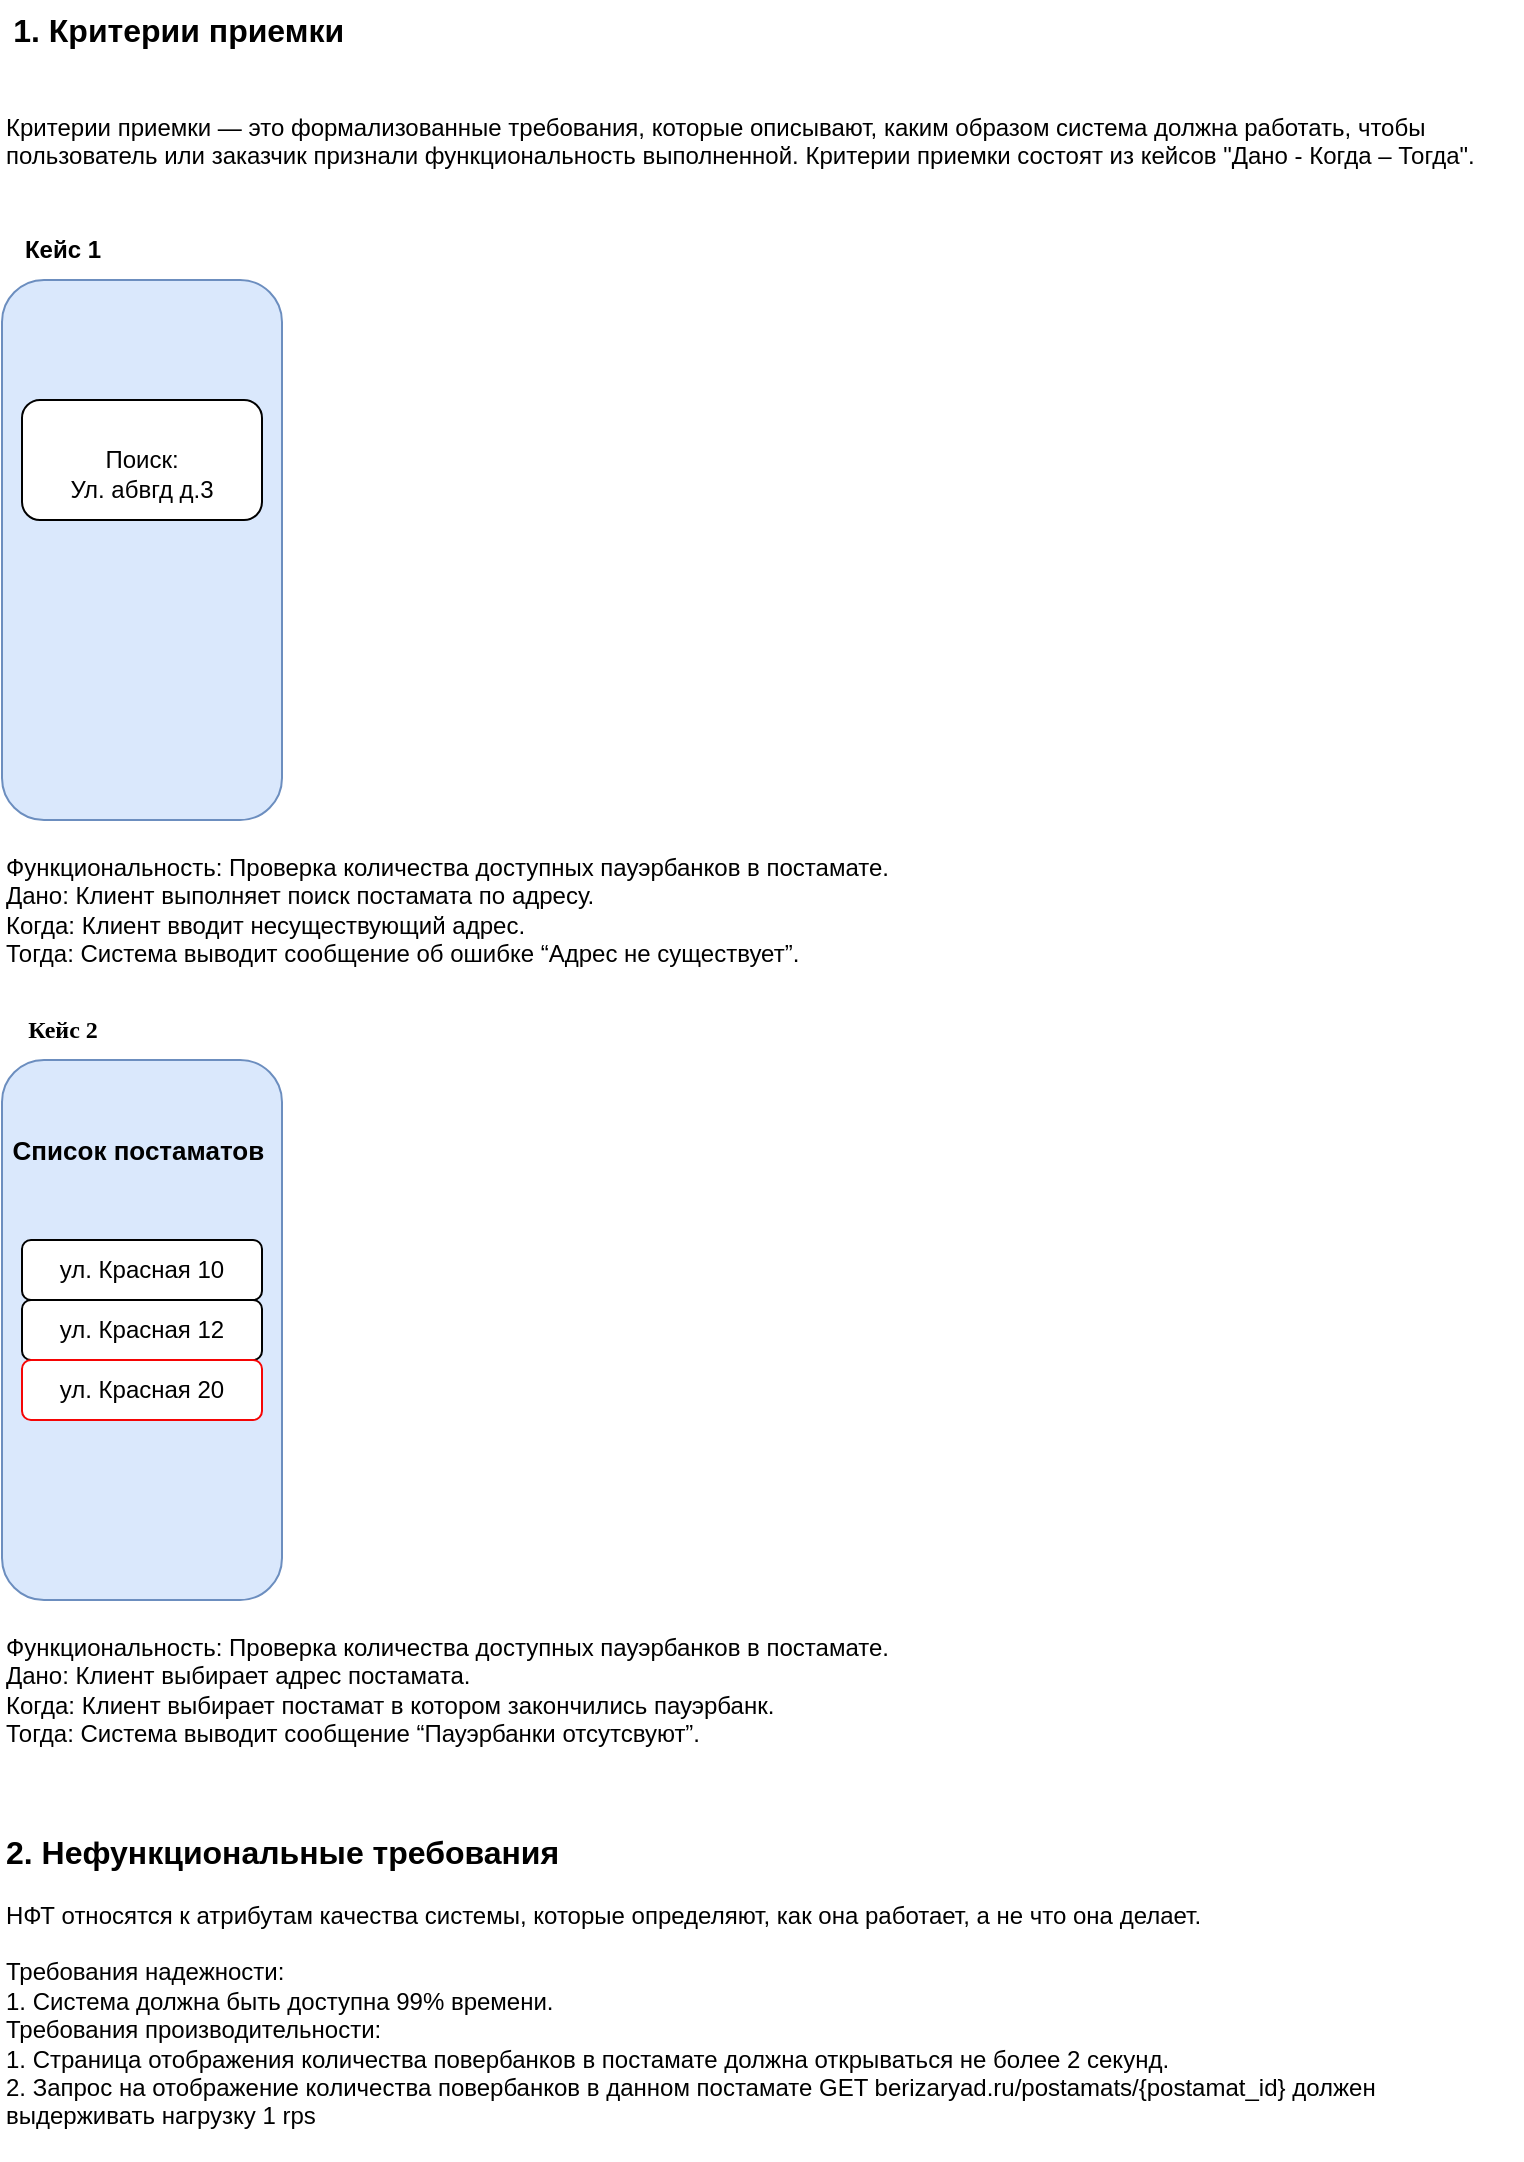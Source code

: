 <mxfile version="25.0.3">
  <diagram name="Страница — 1" id="CnUjonwvj1Fddb1JqmKu">
    <mxGraphModel dx="1000" dy="627" grid="1" gridSize="10" guides="1" tooltips="1" connect="1" arrows="1" fold="1" page="1" pageScale="1" pageWidth="827" pageHeight="1169" math="0" shadow="0">
      <root>
        <mxCell id="0" />
        <mxCell id="1" parent="0" />
        <mxCell id="7xu6sBb8FCcr7IUXMrXs-6" value="" style="rounded=1;whiteSpace=wrap;html=1;fillColor=#dae8fc;strokeColor=#6c8ebf;" vertex="1" parent="1">
          <mxGeometry x="40" y="150" width="140" height="270" as="geometry" />
        </mxCell>
        <mxCell id="7xu6sBb8FCcr7IUXMrXs-11" value="" style="rounded=1;whiteSpace=wrap;html=1;" vertex="1" parent="1">
          <mxGeometry x="50" y="210" width="120" height="60" as="geometry" />
        </mxCell>
        <mxCell id="7xu6sBb8FCcr7IUXMrXs-1" value="&lt;font style=&quot;font-size: 16px;&quot;&gt;&lt;b style=&quot;&quot;&gt;1. Критерии приемки&lt;/b&gt;&lt;/font&gt;&amp;nbsp;" style="text;html=1;align=center;verticalAlign=middle;whiteSpace=wrap;rounded=0;" vertex="1" parent="1">
          <mxGeometry x="40" y="10" width="180" height="30" as="geometry" />
        </mxCell>
        <mxCell id="7xu6sBb8FCcr7IUXMrXs-2" value="&lt;b&gt;Кейс 1&lt;/b&gt;" style="text;html=1;align=center;verticalAlign=middle;resizable=0;points=[];autosize=1;strokeColor=none;fillColor=none;" vertex="1" parent="1">
          <mxGeometry x="40" y="120" width="60" height="30" as="geometry" />
        </mxCell>
        <mxCell id="7xu6sBb8FCcr7IUXMrXs-8" value="" style="rounded=1;whiteSpace=wrap;html=1;fillColor=#dae8fc;strokeColor=#6c8ebf;" vertex="1" parent="1">
          <mxGeometry x="40" y="540" width="140" height="270" as="geometry" />
        </mxCell>
        <mxCell id="7xu6sBb8FCcr7IUXMrXs-10" value="&lt;div&gt;&lt;br&gt;&lt;/div&gt;Поиск:&lt;br&gt;Ул. абвгд д.3" style="text;html=1;align=center;verticalAlign=middle;whiteSpace=wrap;rounded=0;" vertex="1" parent="1">
          <mxGeometry x="70" y="225" width="80" height="30" as="geometry" />
        </mxCell>
        <mxCell id="7xu6sBb8FCcr7IUXMrXs-13" value="Функциональность: Проверка количества доступных пауэрбанков в постамате.&amp;nbsp;&lt;br&gt;Дано: Клиент выполняет поиск постамата по адресу. &lt;br&gt;Когда: Клиент вводит несуществующий адрес.&lt;br&gt;Тогда: Система выводит сообщение об ошибке “Адрес не существует”." style="text;whiteSpace=wrap;html=1;" vertex="1" parent="1">
          <mxGeometry x="40" y="430" width="450" height="80" as="geometry" />
        </mxCell>
        <mxCell id="7xu6sBb8FCcr7IUXMrXs-15" value="&lt;b&gt;&lt;font face=&quot;Comic Sans MS&quot;&gt;Кейс 2&lt;/font&gt;&lt;/b&gt;" style="text;html=1;align=center;verticalAlign=middle;resizable=0;points=[];autosize=1;strokeColor=none;fillColor=none;" vertex="1" parent="1">
          <mxGeometry x="40" y="510" width="60" height="30" as="geometry" />
        </mxCell>
        <mxCell id="7xu6sBb8FCcr7IUXMrXs-16" value="ул. Красная 10" style="rounded=1;whiteSpace=wrap;html=1;" vertex="1" parent="1">
          <mxGeometry x="50" y="630" width="120" height="30" as="geometry" />
        </mxCell>
        <mxCell id="7xu6sBb8FCcr7IUXMrXs-17" value="ул. Красная 12" style="rounded=1;whiteSpace=wrap;html=1;" vertex="1" parent="1">
          <mxGeometry x="50" y="660" width="120" height="30" as="geometry" />
        </mxCell>
        <mxCell id="7xu6sBb8FCcr7IUXMrXs-18" value="ул. Красная 20" style="rounded=1;whiteSpace=wrap;html=1;strokeColor=#f50505;" vertex="1" parent="1">
          <mxGeometry x="50" y="690" width="120" height="30" as="geometry" />
        </mxCell>
        <mxCell id="7xu6sBb8FCcr7IUXMrXs-19" value="&lt;font style=&quot;font-size: 13px;&quot;&gt;&lt;b&gt;Список постаматов&amp;nbsp;&lt;/b&gt;&lt;/font&gt;" style="text;html=1;align=center;verticalAlign=middle;whiteSpace=wrap;rounded=0;" vertex="1" parent="1">
          <mxGeometry x="40" y="570" width="140" height="30" as="geometry" />
        </mxCell>
        <mxCell id="7xu6sBb8FCcr7IUXMrXs-20" value="Функциональность: Проверка количества доступных пауэрбанков в постамате.&amp;nbsp;&lt;br&gt;Дано: Клиент выбирает адрес постамата.&lt;br&gt;Когда: Клиент выбирает постамат в котором закончились пауэрбанк.&lt;br&gt;Тогда: Система выводит сообщение “Пауэрбанки отсутсвуют”." style="text;whiteSpace=wrap;html=1;" vertex="1" parent="1">
          <mxGeometry x="40" y="820" width="450" height="80" as="geometry" />
        </mxCell>
        <mxCell id="7xu6sBb8FCcr7IUXMrXs-21" value="&lt;font style=&quot;font-size: 16px;&quot;&gt;&lt;b style=&quot;&quot;&gt;2. Нефункциональные требования &lt;/b&gt;&lt;/font&gt;&lt;br&gt;&lt;br&gt;&lt;div&gt;НФТ относятся к атрибутам качества системы, которые определяют, как она работает, а не что она делает. &lt;br&gt;&lt;br&gt;Требования надежности: &lt;br&gt;1. Система должна быть доступна 99% времени. &lt;br&gt;Требования производительности: &lt;br&gt;1. Страница отображения количества повербанков в постамате должна открываться не более 2 секунд. &lt;br&gt;2. Запрос на отображение количества повербанков в данном постамате GET berizaryad.ru/postamats/{postamat_id} должен выдерживать нагрузку 1 rps&lt;/div&gt;" style="text;whiteSpace=wrap;html=1;" vertex="1" parent="1">
          <mxGeometry x="40" y="920" width="760" height="170" as="geometry" />
        </mxCell>
        <mxCell id="7xu6sBb8FCcr7IUXMrXs-22" value="Критерии приемки — это формализованные требования, которые описывают, каким образом система должна работать, чтобы пользователь или заказчик признали функциональность выполненной. Критерии приемки состоят из кейсов &quot;Дано - Когда – Тогда&quot;." style="text;whiteSpace=wrap;html=1;" vertex="1" parent="1">
          <mxGeometry x="40" y="60" width="760" height="50" as="geometry" />
        </mxCell>
      </root>
    </mxGraphModel>
  </diagram>
</mxfile>
